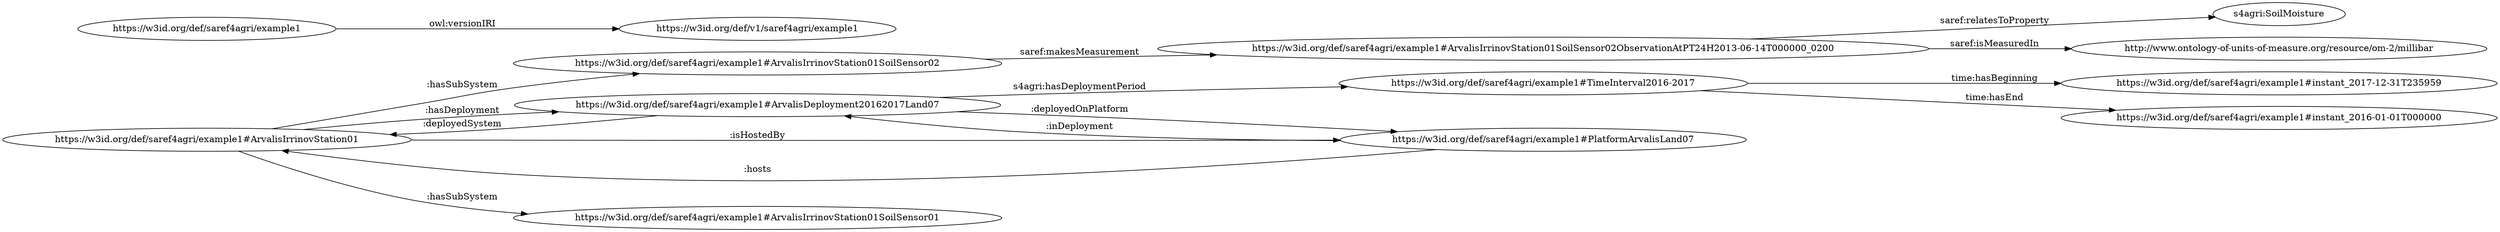 digraph ar2dtool_diagram { 
rankdir=LR;
size="1501"
	"https://w3id.org/def/saref4agri/example1#ArvalisIrrinovStation01SoilSensor02ObservationAtPT24H2013-06-14T000000_0200" -> "s4agri:SoilMoisture" [ label = "saref:relatesToProperty" ];
	"https://w3id.org/def/saref4agri/example1#ArvalisIrrinovStation01SoilSensor02ObservationAtPT24H2013-06-14T000000_0200" -> "http://www.ontology-of-units-of-measure.org/resource/om-2/millibar" [ label = "saref:isMeasuredIn" ];
	"https://w3id.org/def/saref4agri/example1#ArvalisIrrinovStation01SoilSensor02" -> "https://w3id.org/def/saref4agri/example1#ArvalisIrrinovStation01SoilSensor02ObservationAtPT24H2013-06-14T000000_0200" [ label = "saref:makesMeasurement" ];
	"https://w3id.org/def/saref4agri/example1#TimeInterval2016-2017" -> "https://w3id.org/def/saref4agri/example1#instant_2017-12-31T235959" [ label = "time:hasBeginning" ];
	"https://w3id.org/def/saref4agri/example1#TimeInterval2016-2017" -> "https://w3id.org/def/saref4agri/example1#instant_2016-01-01T000000" [ label = "time:hasEnd" ];
	"https://w3id.org/def/saref4agri/example1#ArvalisDeployment20162017Land07" -> "https://w3id.org/def/saref4agri/example1#TimeInterval2016-2017" [ label = "s4agri:hasDeploymentPeriod" ];
	"https://w3id.org/def/saref4agri/example1#ArvalisDeployment20162017Land07" -> "https://w3id.org/def/saref4agri/example1#ArvalisIrrinovStation01" [ label = ":deployedSystem" ];
	"https://w3id.org/def/saref4agri/example1#ArvalisDeployment20162017Land07" -> "https://w3id.org/def/saref4agri/example1#PlatformArvalisLand07" [ label = ":deployedOnPlatform" ];
	"https://w3id.org/def/saref4agri/example1" -> "https://w3id.org/def/v1/saref4agri/example1" [ label = "owl:versionIRI" ];
	"https://w3id.org/def/saref4agri/example1#PlatformArvalisLand07" -> "https://w3id.org/def/saref4agri/example1#ArvalisDeployment20162017Land07" [ label = ":inDeployment" ];
	"https://w3id.org/def/saref4agri/example1#PlatformArvalisLand07" -> "https://w3id.org/def/saref4agri/example1#ArvalisIrrinovStation01" [ label = ":hosts" ];
	"https://w3id.org/def/saref4agri/example1#ArvalisIrrinovStation01" -> "https://w3id.org/def/saref4agri/example1#ArvalisIrrinovStation01SoilSensor02" [ label = ":hasSubSystem" ];
	"https://w3id.org/def/saref4agri/example1#ArvalisIrrinovStation01" -> "https://w3id.org/def/saref4agri/example1#ArvalisIrrinovStation01SoilSensor01" [ label = ":hasSubSystem" ];
	"https://w3id.org/def/saref4agri/example1#ArvalisIrrinovStation01" -> "https://w3id.org/def/saref4agri/example1#ArvalisDeployment20162017Land07" [ label = ":hasDeployment" ];
	"https://w3id.org/def/saref4agri/example1#ArvalisIrrinovStation01" -> "https://w3id.org/def/saref4agri/example1#PlatformArvalisLand07" [ label = ":isHostedBy" ];

}
